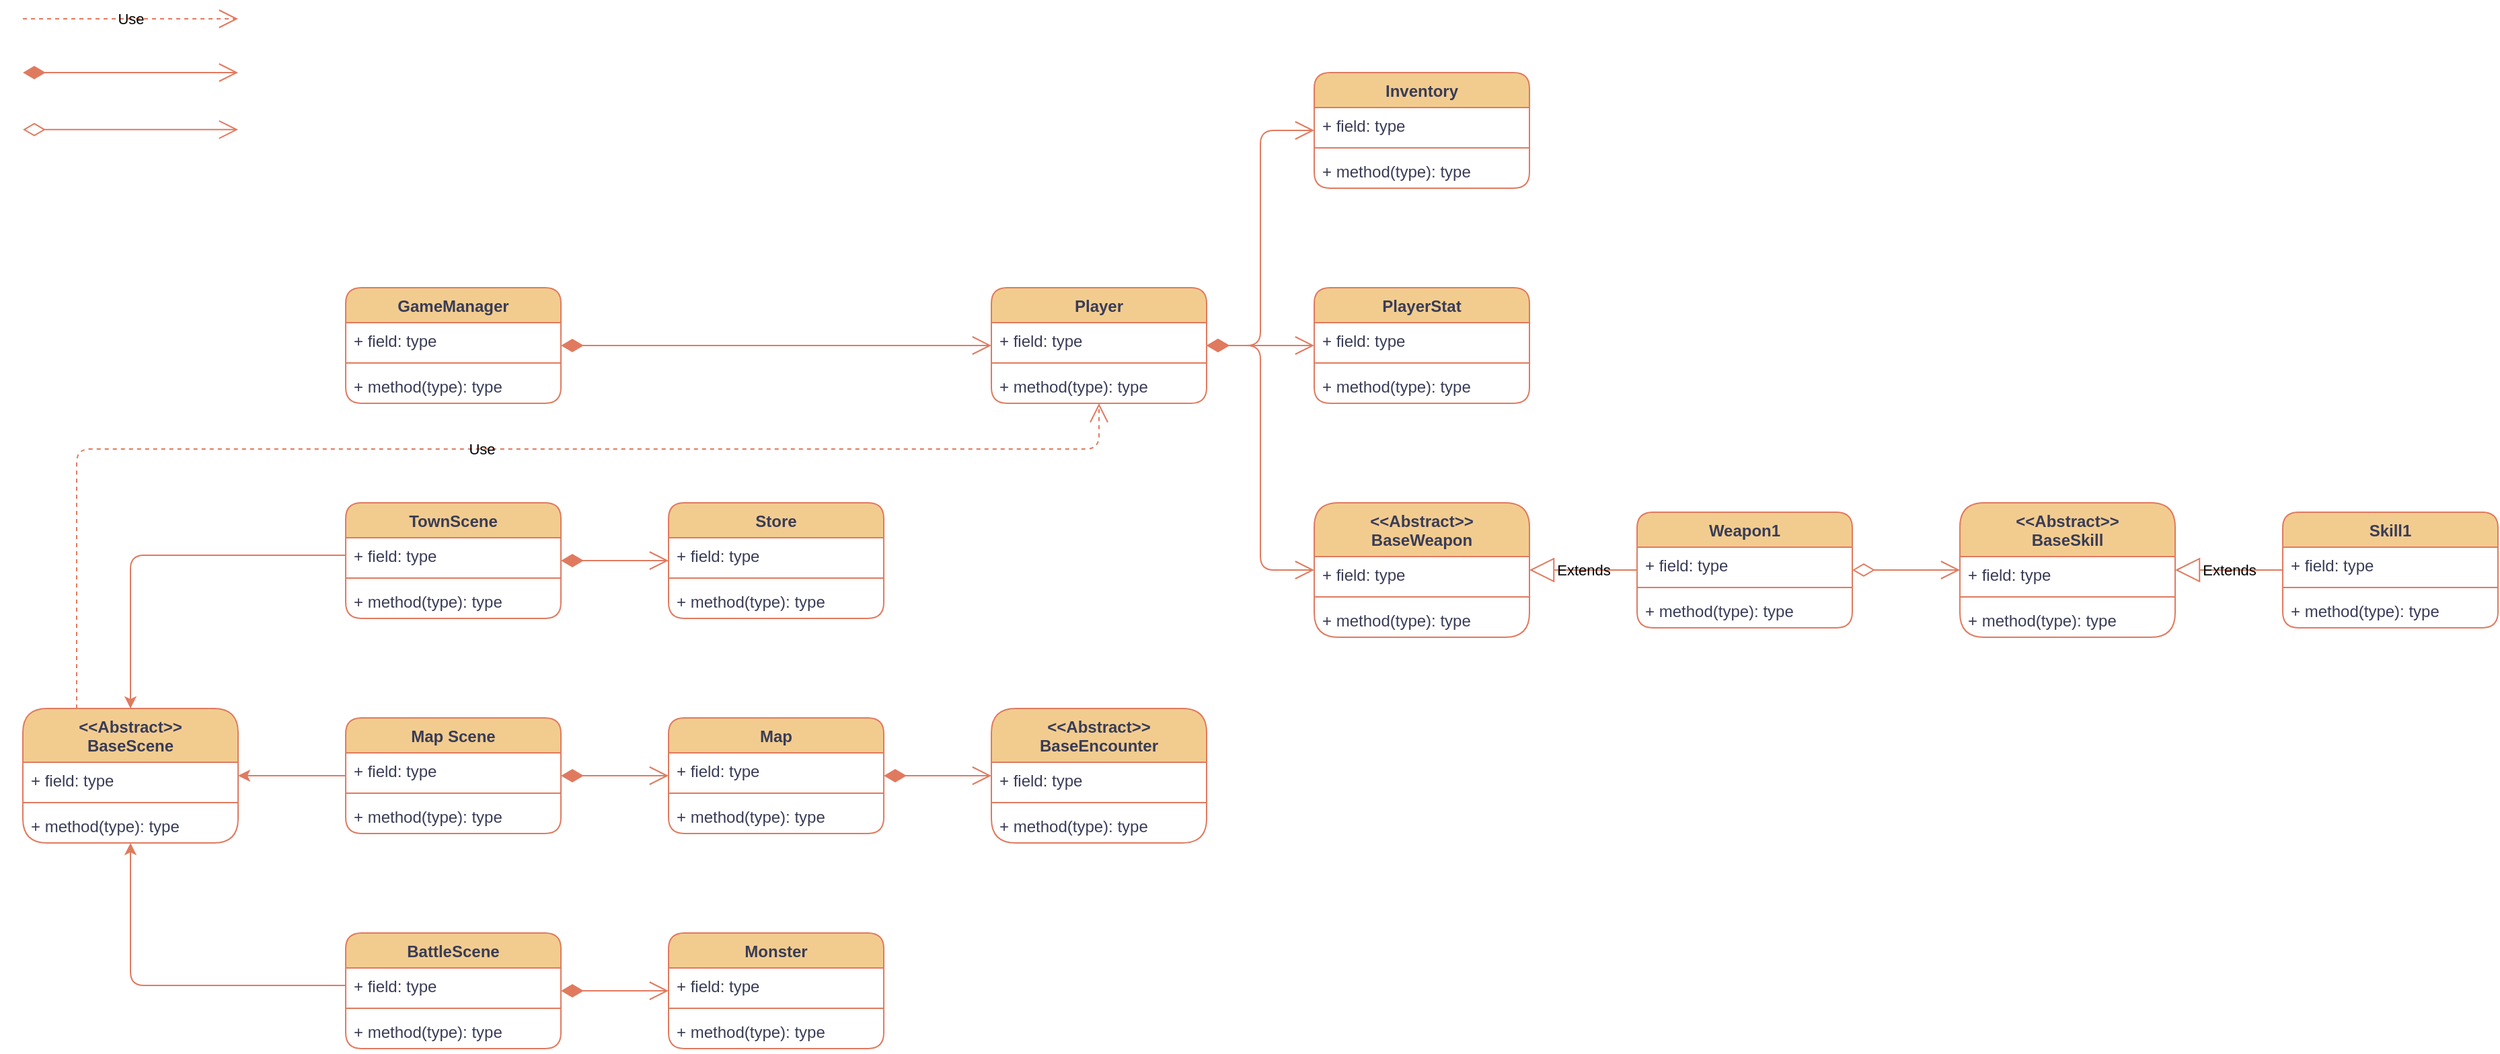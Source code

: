 <mxfile version="22.1.16" type="google">
  <diagram id="C5RBs43oDa-KdzZeNtuy" name="Page-1">
    <mxGraphModel grid="1" page="1" gridSize="10" guides="1" tooltips="1" connect="1" arrows="1" fold="1" pageScale="1" pageWidth="1200" pageHeight="1600" math="0" shadow="0">
      <root>
        <mxCell id="WIyWlLk6GJQsqaUBKTNV-0" />
        <mxCell id="WIyWlLk6GJQsqaUBKTNV-1" parent="WIyWlLk6GJQsqaUBKTNV-0" />
        <mxCell id="fp9KempaDHavhTd3DwUE-34" value="Map Scene" style="swimlane;fontStyle=1;align=center;verticalAlign=top;childLayout=stackLayout;horizontal=1;startSize=26;horizontalStack=0;resizeParent=1;resizeParentMax=0;resizeLast=0;collapsible=1;marginBottom=0;whiteSpace=wrap;html=1;strokeColor=#E07A5F;fillColor=#F2CC8F;labelBackgroundColor=none;fontColor=#393C56;rounded=1;" vertex="1" parent="WIyWlLk6GJQsqaUBKTNV-1">
          <mxGeometry x="280" y="560" width="160" height="86" as="geometry">
            <mxRectangle x="270" y="360" width="100" height="30" as="alternateBounds" />
          </mxGeometry>
        </mxCell>
        <mxCell id="fp9KempaDHavhTd3DwUE-35" value="+ field: type" style="text;strokeColor=none;fillColor=none;align=left;verticalAlign=top;spacingLeft=4;spacingRight=4;overflow=hidden;rotatable=0;points=[[0,0.5],[1,0.5]];portConstraint=eastwest;whiteSpace=wrap;html=1;fontColor=#393C56;labelBackgroundColor=none;rounded=1;" vertex="1" parent="fp9KempaDHavhTd3DwUE-34">
          <mxGeometry y="26" width="160" height="26" as="geometry" />
        </mxCell>
        <mxCell id="fp9KempaDHavhTd3DwUE-36" value="" style="line;strokeWidth=1;fillColor=none;align=left;verticalAlign=middle;spacingTop=-1;spacingLeft=3;spacingRight=3;rotatable=0;labelPosition=right;points=[];portConstraint=eastwest;strokeColor=#E07A5F;fontColor=#393C56;labelBackgroundColor=none;rounded=1;" vertex="1" parent="fp9KempaDHavhTd3DwUE-34">
          <mxGeometry y="52" width="160" height="8" as="geometry" />
        </mxCell>
        <mxCell id="fp9KempaDHavhTd3DwUE-37" value="+ method(type): type" style="text;strokeColor=none;fillColor=none;align=left;verticalAlign=top;spacingLeft=4;spacingRight=4;overflow=hidden;rotatable=0;points=[[0,0.5],[1,0.5]];portConstraint=eastwest;whiteSpace=wrap;html=1;fontColor=#393C56;labelBackgroundColor=none;rounded=1;" vertex="1" parent="fp9KempaDHavhTd3DwUE-34">
          <mxGeometry y="60" width="160" height="26" as="geometry" />
        </mxCell>
        <mxCell id="fp9KempaDHavhTd3DwUE-38" value="Map" style="swimlane;fontStyle=1;align=center;verticalAlign=top;childLayout=stackLayout;horizontal=1;startSize=26;horizontalStack=0;resizeParent=1;resizeParentMax=0;resizeLast=0;collapsible=1;marginBottom=0;whiteSpace=wrap;html=1;strokeColor=#E07A5F;fontColor=#393C56;fillColor=#F2CC8F;labelBackgroundColor=none;rounded=1;" vertex="1" parent="WIyWlLk6GJQsqaUBKTNV-1">
          <mxGeometry x="520" y="560" width="160" height="86" as="geometry">
            <mxRectangle x="500" y="380" width="60" height="30" as="alternateBounds" />
          </mxGeometry>
        </mxCell>
        <mxCell id="fp9KempaDHavhTd3DwUE-39" value="+ field: type" style="text;strokeColor=none;fillColor=none;align=left;verticalAlign=top;spacingLeft=4;spacingRight=4;overflow=hidden;rotatable=0;points=[[0,0.5],[1,0.5]];portConstraint=eastwest;whiteSpace=wrap;html=1;fontColor=#393C56;labelBackgroundColor=none;rounded=1;" vertex="1" parent="fp9KempaDHavhTd3DwUE-38">
          <mxGeometry y="26" width="160" height="26" as="geometry" />
        </mxCell>
        <mxCell id="fp9KempaDHavhTd3DwUE-40" value="" style="line;strokeWidth=1;fillColor=none;align=left;verticalAlign=middle;spacingTop=-1;spacingLeft=3;spacingRight=3;rotatable=0;labelPosition=right;points=[];portConstraint=eastwest;strokeColor=#E07A5F;fontColor=#393C56;labelBackgroundColor=none;rounded=1;" vertex="1" parent="fp9KempaDHavhTd3DwUE-38">
          <mxGeometry y="52" width="160" height="8" as="geometry" />
        </mxCell>
        <mxCell id="fp9KempaDHavhTd3DwUE-41" value="+ method(type): type" style="text;strokeColor=none;fillColor=none;align=left;verticalAlign=top;spacingLeft=4;spacingRight=4;overflow=hidden;rotatable=0;points=[[0,0.5],[1,0.5]];portConstraint=eastwest;whiteSpace=wrap;html=1;fontColor=#393C56;labelBackgroundColor=none;rounded=1;" vertex="1" parent="fp9KempaDHavhTd3DwUE-38">
          <mxGeometry y="60" width="160" height="26" as="geometry" />
        </mxCell>
        <mxCell id="fp9KempaDHavhTd3DwUE-59" value="BattleScene" style="swimlane;fontStyle=1;align=center;verticalAlign=top;childLayout=stackLayout;horizontal=1;startSize=26;horizontalStack=0;resizeParent=1;resizeParentMax=0;resizeLast=0;collapsible=1;marginBottom=0;whiteSpace=wrap;html=1;strokeColor=#E07A5F;fontColor=#393C56;fillColor=#F2CC8F;labelBackgroundColor=none;rounded=1;" vertex="1" parent="WIyWlLk6GJQsqaUBKTNV-1">
          <mxGeometry x="280" y="720" width="160" height="86" as="geometry">
            <mxRectangle x="270" y="480" width="110" height="30" as="alternateBounds" />
          </mxGeometry>
        </mxCell>
        <mxCell id="fp9KempaDHavhTd3DwUE-60" value="+ field: type" style="text;strokeColor=none;fillColor=none;align=left;verticalAlign=top;spacingLeft=4;spacingRight=4;overflow=hidden;rotatable=0;points=[[0,0.5],[1,0.5]];portConstraint=eastwest;whiteSpace=wrap;html=1;fontColor=#393C56;labelBackgroundColor=none;rounded=1;" vertex="1" parent="fp9KempaDHavhTd3DwUE-59">
          <mxGeometry y="26" width="160" height="26" as="geometry" />
        </mxCell>
        <mxCell id="fp9KempaDHavhTd3DwUE-61" value="" style="line;strokeWidth=1;fillColor=none;align=left;verticalAlign=middle;spacingTop=-1;spacingLeft=3;spacingRight=3;rotatable=0;labelPosition=right;points=[];portConstraint=eastwest;strokeColor=#E07A5F;fontColor=#393C56;labelBackgroundColor=none;rounded=1;" vertex="1" parent="fp9KempaDHavhTd3DwUE-59">
          <mxGeometry y="52" width="160" height="8" as="geometry" />
        </mxCell>
        <mxCell id="fp9KempaDHavhTd3DwUE-62" value="+ method(type): type" style="text;strokeColor=none;fillColor=none;align=left;verticalAlign=top;spacingLeft=4;spacingRight=4;overflow=hidden;rotatable=0;points=[[0,0.5],[1,0.5]];portConstraint=eastwest;whiteSpace=wrap;html=1;fontColor=#393C56;labelBackgroundColor=none;rounded=1;" vertex="1" parent="fp9KempaDHavhTd3DwUE-59">
          <mxGeometry y="60" width="160" height="26" as="geometry" />
        </mxCell>
        <mxCell id="fp9KempaDHavhTd3DwUE-63" value="TownScene" style="swimlane;fontStyle=1;align=center;verticalAlign=top;childLayout=stackLayout;horizontal=1;startSize=26;horizontalStack=0;resizeParent=1;resizeParentMax=0;resizeLast=0;collapsible=1;marginBottom=0;whiteSpace=wrap;html=1;strokeColor=#E07A5F;fontColor=#393C56;fillColor=#F2CC8F;labelBackgroundColor=none;rounded=1;" vertex="1" parent="WIyWlLk6GJQsqaUBKTNV-1">
          <mxGeometry x="280" y="400" width="160" height="86" as="geometry">
            <mxRectangle x="290" y="310" width="110" height="30" as="alternateBounds" />
          </mxGeometry>
        </mxCell>
        <mxCell id="fp9KempaDHavhTd3DwUE-64" value="+ field: type" style="text;strokeColor=none;fillColor=none;align=left;verticalAlign=top;spacingLeft=4;spacingRight=4;overflow=hidden;rotatable=0;points=[[0,0.5],[1,0.5]];portConstraint=eastwest;whiteSpace=wrap;html=1;fontColor=#393C56;labelBackgroundColor=none;rounded=1;" vertex="1" parent="fp9KempaDHavhTd3DwUE-63">
          <mxGeometry y="26" width="160" height="26" as="geometry" />
        </mxCell>
        <mxCell id="fp9KempaDHavhTd3DwUE-65" value="" style="line;strokeWidth=1;fillColor=none;align=left;verticalAlign=middle;spacingTop=-1;spacingLeft=3;spacingRight=3;rotatable=0;labelPosition=right;points=[];portConstraint=eastwest;strokeColor=#E07A5F;fontColor=#393C56;labelBackgroundColor=none;rounded=1;" vertex="1" parent="fp9KempaDHavhTd3DwUE-63">
          <mxGeometry y="52" width="160" height="8" as="geometry" />
        </mxCell>
        <mxCell id="fp9KempaDHavhTd3DwUE-66" value="+ method(type): type" style="text;strokeColor=none;fillColor=none;align=left;verticalAlign=top;spacingLeft=4;spacingRight=4;overflow=hidden;rotatable=0;points=[[0,0.5],[1,0.5]];portConstraint=eastwest;whiteSpace=wrap;html=1;fontColor=#393C56;labelBackgroundColor=none;rounded=1;" vertex="1" parent="fp9KempaDHavhTd3DwUE-63">
          <mxGeometry y="60" width="160" height="26" as="geometry" />
        </mxCell>
        <mxCell id="fp9KempaDHavhTd3DwUE-73" value="GameManager" style="swimlane;fontStyle=1;align=center;verticalAlign=top;childLayout=stackLayout;horizontal=1;startSize=26;horizontalStack=0;resizeParent=1;resizeParentMax=0;resizeLast=0;collapsible=1;marginBottom=0;whiteSpace=wrap;html=1;strokeColor=#E07A5F;fontColor=#393C56;fillColor=#F2CC8F;labelBackgroundColor=none;rounded=1;" vertex="1" parent="WIyWlLk6GJQsqaUBKTNV-1">
          <mxGeometry x="280" y="240" width="160" height="86" as="geometry">
            <mxRectangle x="290" y="150" width="120" height="30" as="alternateBounds" />
          </mxGeometry>
        </mxCell>
        <mxCell id="fp9KempaDHavhTd3DwUE-74" value="+ field: type" style="text;strokeColor=none;fillColor=none;align=left;verticalAlign=top;spacingLeft=4;spacingRight=4;overflow=hidden;rotatable=0;points=[[0,0.5],[1,0.5]];portConstraint=eastwest;whiteSpace=wrap;html=1;fontColor=#393C56;labelBackgroundColor=none;rounded=1;" vertex="1" parent="fp9KempaDHavhTd3DwUE-73">
          <mxGeometry y="26" width="160" height="26" as="geometry" />
        </mxCell>
        <mxCell id="fp9KempaDHavhTd3DwUE-75" value="" style="line;strokeWidth=1;fillColor=none;align=left;verticalAlign=middle;spacingTop=-1;spacingLeft=3;spacingRight=3;rotatable=0;labelPosition=right;points=[];portConstraint=eastwest;strokeColor=#E07A5F;fontColor=#393C56;labelBackgroundColor=none;rounded=1;" vertex="1" parent="fp9KempaDHavhTd3DwUE-73">
          <mxGeometry y="52" width="160" height="8" as="geometry" />
        </mxCell>
        <mxCell id="fp9KempaDHavhTd3DwUE-76" value="+ method(type): type" style="text;strokeColor=none;fillColor=none;align=left;verticalAlign=top;spacingLeft=4;spacingRight=4;overflow=hidden;rotatable=0;points=[[0,0.5],[1,0.5]];portConstraint=eastwest;whiteSpace=wrap;html=1;fontColor=#393C56;labelBackgroundColor=none;rounded=1;" vertex="1" parent="fp9KempaDHavhTd3DwUE-73">
          <mxGeometry y="60" width="160" height="26" as="geometry" />
        </mxCell>
        <mxCell id="fp9KempaDHavhTd3DwUE-77" value="Player" style="swimlane;fontStyle=1;align=center;verticalAlign=top;childLayout=stackLayout;horizontal=1;startSize=26;horizontalStack=0;resizeParent=1;resizeParentMax=0;resizeLast=0;collapsible=1;marginBottom=0;whiteSpace=wrap;html=1;strokeColor=#E07A5F;fontColor=#393C56;fillColor=#F2CC8F;labelBackgroundColor=none;rounded=1;" vertex="1" parent="WIyWlLk6GJQsqaUBKTNV-1">
          <mxGeometry x="760" y="240" width="160" height="86" as="geometry">
            <mxRectangle x="560" y="150" width="80" height="30" as="alternateBounds" />
          </mxGeometry>
        </mxCell>
        <mxCell id="fp9KempaDHavhTd3DwUE-78" value="+ field: type" style="text;strokeColor=none;fillColor=none;align=left;verticalAlign=top;spacingLeft=4;spacingRight=4;overflow=hidden;rotatable=0;points=[[0,0.5],[1,0.5]];portConstraint=eastwest;whiteSpace=wrap;html=1;fontColor=#393C56;labelBackgroundColor=none;rounded=1;" vertex="1" parent="fp9KempaDHavhTd3DwUE-77">
          <mxGeometry y="26" width="160" height="26" as="geometry" />
        </mxCell>
        <mxCell id="fp9KempaDHavhTd3DwUE-79" value="" style="line;strokeWidth=1;fillColor=none;align=left;verticalAlign=middle;spacingTop=-1;spacingLeft=3;spacingRight=3;rotatable=0;labelPosition=right;points=[];portConstraint=eastwest;strokeColor=#E07A5F;fontColor=#393C56;labelBackgroundColor=none;rounded=1;" vertex="1" parent="fp9KempaDHavhTd3DwUE-77">
          <mxGeometry y="52" width="160" height="8" as="geometry" />
        </mxCell>
        <mxCell id="fp9KempaDHavhTd3DwUE-80" value="+ method(type): type" style="text;strokeColor=none;fillColor=none;align=left;verticalAlign=top;spacingLeft=4;spacingRight=4;overflow=hidden;rotatable=0;points=[[0,0.5],[1,0.5]];portConstraint=eastwest;whiteSpace=wrap;html=1;fontColor=#393C56;labelBackgroundColor=none;rounded=1;" vertex="1" parent="fp9KempaDHavhTd3DwUE-77">
          <mxGeometry y="60" width="160" height="26" as="geometry" />
        </mxCell>
        <mxCell id="fp9KempaDHavhTd3DwUE-81" value="&amp;lt;&amp;lt;Abstract&amp;gt;&amp;gt;&lt;br&gt;BaseScene" style="swimlane;fontStyle=1;align=center;verticalAlign=top;childLayout=stackLayout;horizontal=1;startSize=40;horizontalStack=0;resizeParent=1;resizeParentMax=0;resizeLast=0;collapsible=1;marginBottom=0;whiteSpace=wrap;html=1;strokeColor=#E07A5F;fontColor=#393C56;fillColor=#F2CC8F;labelBackgroundColor=none;rounded=1;" vertex="1" parent="WIyWlLk6GJQsqaUBKTNV-1">
          <mxGeometry x="40" y="553" width="160" height="100" as="geometry">
            <mxRectangle x="40" y="360" width="100" height="30" as="alternateBounds" />
          </mxGeometry>
        </mxCell>
        <mxCell id="fp9KempaDHavhTd3DwUE-82" value="+ field: type" style="text;strokeColor=none;fillColor=none;align=left;verticalAlign=top;spacingLeft=4;spacingRight=4;overflow=hidden;rotatable=0;points=[[0,0.5],[1,0.5]];portConstraint=eastwest;whiteSpace=wrap;html=1;fontColor=#393C56;labelBackgroundColor=none;rounded=1;" vertex="1" parent="fp9KempaDHavhTd3DwUE-81">
          <mxGeometry y="40" width="160" height="26" as="geometry" />
        </mxCell>
        <mxCell id="fp9KempaDHavhTd3DwUE-83" value="" style="line;strokeWidth=1;fillColor=none;align=left;verticalAlign=middle;spacingTop=-1;spacingLeft=3;spacingRight=3;rotatable=0;labelPosition=right;points=[];portConstraint=eastwest;strokeColor=#E07A5F;fontColor=#393C56;labelBackgroundColor=none;rounded=1;" vertex="1" parent="fp9KempaDHavhTd3DwUE-81">
          <mxGeometry y="66" width="160" height="8" as="geometry" />
        </mxCell>
        <mxCell id="fp9KempaDHavhTd3DwUE-84" value="+ method(type): type" style="text;strokeColor=none;fillColor=none;align=left;verticalAlign=top;spacingLeft=4;spacingRight=4;overflow=hidden;rotatable=0;points=[[0,0.5],[1,0.5]];portConstraint=eastwest;whiteSpace=wrap;html=1;fontColor=#393C56;labelBackgroundColor=none;rounded=1;" vertex="1" parent="fp9KempaDHavhTd3DwUE-81">
          <mxGeometry y="74" width="160" height="26" as="geometry" />
        </mxCell>
        <mxCell id="fp9KempaDHavhTd3DwUE-85" value="Monster" style="swimlane;fontStyle=1;align=center;verticalAlign=top;childLayout=stackLayout;horizontal=1;startSize=26;horizontalStack=0;resizeParent=1;resizeParentMax=0;resizeLast=0;collapsible=1;marginBottom=0;whiteSpace=wrap;html=1;strokeColor=#E07A5F;fontColor=#393C56;fillColor=#F2CC8F;labelBackgroundColor=none;rounded=1;" vertex="1" parent="WIyWlLk6GJQsqaUBKTNV-1">
          <mxGeometry x="520" y="720" width="160" height="86" as="geometry">
            <mxRectangle x="520" y="520" width="90" height="30" as="alternateBounds" />
          </mxGeometry>
        </mxCell>
        <mxCell id="fp9KempaDHavhTd3DwUE-86" value="+ field: type" style="text;strokeColor=none;fillColor=none;align=left;verticalAlign=top;spacingLeft=4;spacingRight=4;overflow=hidden;rotatable=0;points=[[0,0.5],[1,0.5]];portConstraint=eastwest;whiteSpace=wrap;html=1;fontColor=#393C56;labelBackgroundColor=none;rounded=1;" vertex="1" parent="fp9KempaDHavhTd3DwUE-85">
          <mxGeometry y="26" width="160" height="26" as="geometry" />
        </mxCell>
        <mxCell id="fp9KempaDHavhTd3DwUE-87" value="" style="line;strokeWidth=1;fillColor=none;align=left;verticalAlign=middle;spacingTop=-1;spacingLeft=3;spacingRight=3;rotatable=0;labelPosition=right;points=[];portConstraint=eastwest;strokeColor=#E07A5F;fontColor=#393C56;labelBackgroundColor=none;rounded=1;" vertex="1" parent="fp9KempaDHavhTd3DwUE-85">
          <mxGeometry y="52" width="160" height="8" as="geometry" />
        </mxCell>
        <mxCell id="fp9KempaDHavhTd3DwUE-88" value="+ method(type): type" style="text;strokeColor=none;fillColor=none;align=left;verticalAlign=top;spacingLeft=4;spacingRight=4;overflow=hidden;rotatable=0;points=[[0,0.5],[1,0.5]];portConstraint=eastwest;whiteSpace=wrap;html=1;fontColor=#393C56;labelBackgroundColor=none;rounded=1;" vertex="1" parent="fp9KempaDHavhTd3DwUE-85">
          <mxGeometry y="60" width="160" height="26" as="geometry" />
        </mxCell>
        <mxCell id="fp9KempaDHavhTd3DwUE-89" value="Inventory" style="swimlane;fontStyle=1;align=center;verticalAlign=top;childLayout=stackLayout;horizontal=1;startSize=26;horizontalStack=0;resizeParent=1;resizeParentMax=0;resizeLast=0;collapsible=1;marginBottom=0;whiteSpace=wrap;html=1;strokeColor=#E07A5F;fontColor=#393C56;fillColor=#F2CC8F;labelBackgroundColor=none;rounded=1;" vertex="1" parent="WIyWlLk6GJQsqaUBKTNV-1">
          <mxGeometry x="1000" y="80" width="160" height="86" as="geometry">
            <mxRectangle x="760" y="80" width="90" height="30" as="alternateBounds" />
          </mxGeometry>
        </mxCell>
        <mxCell id="fp9KempaDHavhTd3DwUE-90" value="+ field: type" style="text;strokeColor=none;fillColor=none;align=left;verticalAlign=top;spacingLeft=4;spacingRight=4;overflow=hidden;rotatable=0;points=[[0,0.5],[1,0.5]];portConstraint=eastwest;whiteSpace=wrap;html=1;fontColor=#393C56;labelBackgroundColor=none;rounded=1;" vertex="1" parent="fp9KempaDHavhTd3DwUE-89">
          <mxGeometry y="26" width="160" height="26" as="geometry" />
        </mxCell>
        <mxCell id="fp9KempaDHavhTd3DwUE-91" value="" style="line;strokeWidth=1;fillColor=none;align=left;verticalAlign=middle;spacingTop=-1;spacingLeft=3;spacingRight=3;rotatable=0;labelPosition=right;points=[];portConstraint=eastwest;strokeColor=#E07A5F;fontColor=#393C56;labelBackgroundColor=none;rounded=1;" vertex="1" parent="fp9KempaDHavhTd3DwUE-89">
          <mxGeometry y="52" width="160" height="8" as="geometry" />
        </mxCell>
        <mxCell id="fp9KempaDHavhTd3DwUE-92" value="+ method(type): type" style="text;strokeColor=none;fillColor=none;align=left;verticalAlign=top;spacingLeft=4;spacingRight=4;overflow=hidden;rotatable=0;points=[[0,0.5],[1,0.5]];portConstraint=eastwest;whiteSpace=wrap;html=1;fontColor=#393C56;labelBackgroundColor=none;rounded=1;" vertex="1" parent="fp9KempaDHavhTd3DwUE-89">
          <mxGeometry y="60" width="160" height="26" as="geometry" />
        </mxCell>
        <mxCell id="fp9KempaDHavhTd3DwUE-93" value="Store" style="swimlane;fontStyle=1;align=center;verticalAlign=top;childLayout=stackLayout;horizontal=1;startSize=26;horizontalStack=0;resizeParent=1;resizeParentMax=0;resizeLast=0;collapsible=1;marginBottom=0;whiteSpace=wrap;html=1;strokeColor=#E07A5F;fontColor=#393C56;fillColor=#F2CC8F;labelBackgroundColor=none;rounded=1;" vertex="1" parent="WIyWlLk6GJQsqaUBKTNV-1">
          <mxGeometry x="520" y="400" width="160" height="86" as="geometry">
            <mxRectangle x="495" y="310" width="70" height="30" as="alternateBounds" />
          </mxGeometry>
        </mxCell>
        <mxCell id="fp9KempaDHavhTd3DwUE-94" value="+ field: type" style="text;strokeColor=none;fillColor=none;align=left;verticalAlign=top;spacingLeft=4;spacingRight=4;overflow=hidden;rotatable=0;points=[[0,0.5],[1,0.5]];portConstraint=eastwest;whiteSpace=wrap;html=1;fontColor=#393C56;labelBackgroundColor=none;rounded=1;" vertex="1" parent="fp9KempaDHavhTd3DwUE-93">
          <mxGeometry y="26" width="160" height="26" as="geometry" />
        </mxCell>
        <mxCell id="fp9KempaDHavhTd3DwUE-95" value="" style="line;strokeWidth=1;fillColor=none;align=left;verticalAlign=middle;spacingTop=-1;spacingLeft=3;spacingRight=3;rotatable=0;labelPosition=right;points=[];portConstraint=eastwest;strokeColor=#E07A5F;fontColor=#393C56;labelBackgroundColor=none;rounded=1;" vertex="1" parent="fp9KempaDHavhTd3DwUE-93">
          <mxGeometry y="52" width="160" height="8" as="geometry" />
        </mxCell>
        <mxCell id="fp9KempaDHavhTd3DwUE-96" value="+ method(type): type" style="text;strokeColor=none;fillColor=none;align=left;verticalAlign=top;spacingLeft=4;spacingRight=4;overflow=hidden;rotatable=0;points=[[0,0.5],[1,0.5]];portConstraint=eastwest;whiteSpace=wrap;html=1;fontColor=#393C56;labelBackgroundColor=none;rounded=1;" vertex="1" parent="fp9KempaDHavhTd3DwUE-93">
          <mxGeometry y="60" width="160" height="26" as="geometry" />
        </mxCell>
        <mxCell id="vFvVK_SjH7YphBXGu4Zv-1" style="edgeStyle=orthogonalEdgeStyle;rounded=1;orthogonalLoop=1;jettySize=auto;html=1;exitX=0;exitY=0.5;exitDx=0;exitDy=0;labelBackgroundColor=none;strokeColor=#E07A5F;fontColor=default;" edge="1" parent="WIyWlLk6GJQsqaUBKTNV-1" source="fp9KempaDHavhTd3DwUE-64" target="fp9KempaDHavhTd3DwUE-81">
          <mxGeometry relative="1" as="geometry" />
        </mxCell>
        <mxCell id="vFvVK_SjH7YphBXGu4Zv-2" style="rounded=1;orthogonalLoop=1;jettySize=auto;html=1;edgeStyle=orthogonalEdgeStyle;labelBackgroundColor=none;strokeColor=#E07A5F;fontColor=default;" edge="1" parent="WIyWlLk6GJQsqaUBKTNV-1" source="fp9KempaDHavhTd3DwUE-34" target="fp9KempaDHavhTd3DwUE-81">
          <mxGeometry relative="1" as="geometry" />
        </mxCell>
        <mxCell id="vFvVK_SjH7YphBXGu4Zv-3" style="edgeStyle=orthogonalEdgeStyle;rounded=1;orthogonalLoop=1;jettySize=auto;html=1;exitX=0;exitY=0.5;exitDx=0;exitDy=0;labelBackgroundColor=none;strokeColor=#E07A5F;fontColor=default;" edge="1" parent="WIyWlLk6GJQsqaUBKTNV-1" source="fp9KempaDHavhTd3DwUE-60" target="fp9KempaDHavhTd3DwUE-81">
          <mxGeometry relative="1" as="geometry" />
        </mxCell>
        <mxCell id="vFvVK_SjH7YphBXGu4Zv-5" value="" style="endArrow=open;html=1;endSize=12;startArrow=diamondThin;startSize=14;startFill=1;edgeStyle=orthogonalEdgeStyle;align=left;verticalAlign=bottom;rounded=1;labelBackgroundColor=none;strokeColor=#E07A5F;fontColor=default;" edge="1" parent="WIyWlLk6GJQsqaUBKTNV-1" source="fp9KempaDHavhTd3DwUE-73" target="fp9KempaDHavhTd3DwUE-77">
          <mxGeometry x="-1" y="3" relative="1" as="geometry">
            <mxPoint x="200" y="370" as="sourcePoint" />
            <mxPoint x="360" y="370" as="targetPoint" />
          </mxGeometry>
        </mxCell>
        <mxCell id="vFvVK_SjH7YphBXGu4Zv-6" value="" style="endArrow=open;html=1;endSize=12;startArrow=diamondThin;startSize=14;startFill=1;edgeStyle=orthogonalEdgeStyle;align=left;verticalAlign=bottom;rounded=1;labelBackgroundColor=none;strokeColor=#E07A5F;fontColor=default;" edge="1" parent="WIyWlLk6GJQsqaUBKTNV-1" source="fp9KempaDHavhTd3DwUE-63" target="fp9KempaDHavhTd3DwUE-93">
          <mxGeometry x="-1" y="3" relative="1" as="geometry">
            <mxPoint x="220" y="890" as="sourcePoint" />
            <mxPoint x="380" y="890" as="targetPoint" />
          </mxGeometry>
        </mxCell>
        <mxCell id="vFvVK_SjH7YphBXGu4Zv-7" value="" style="endArrow=open;html=1;endSize=12;startArrow=diamondThin;startSize=14;startFill=1;edgeStyle=orthogonalEdgeStyle;align=left;verticalAlign=bottom;rounded=1;labelBackgroundColor=none;strokeColor=#E07A5F;fontColor=default;" edge="1" parent="WIyWlLk6GJQsqaUBKTNV-1" source="fp9KempaDHavhTd3DwUE-34" target="fp9KempaDHavhTd3DwUE-38">
          <mxGeometry x="-1" y="3" relative="1" as="geometry">
            <mxPoint x="230" y="900" as="sourcePoint" />
            <mxPoint x="390" y="900" as="targetPoint" />
          </mxGeometry>
        </mxCell>
        <mxCell id="vFvVK_SjH7YphBXGu4Zv-8" value="" style="endArrow=open;html=1;endSize=12;startArrow=diamondThin;startSize=14;startFill=1;edgeStyle=orthogonalEdgeStyle;align=left;verticalAlign=bottom;rounded=1;labelBackgroundColor=none;strokeColor=#E07A5F;fontColor=default;" edge="1" parent="WIyWlLk6GJQsqaUBKTNV-1" source="fp9KempaDHavhTd3DwUE-59" target="fp9KempaDHavhTd3DwUE-85">
          <mxGeometry x="-1" y="3" relative="1" as="geometry">
            <mxPoint x="240" y="910" as="sourcePoint" />
            <mxPoint x="400" y="910" as="targetPoint" />
          </mxGeometry>
        </mxCell>
        <mxCell id="vFvVK_SjH7YphBXGu4Zv-10" value="" style="endArrow=open;html=1;endSize=12;startArrow=diamondThin;startSize=14;startFill=1;edgeStyle=orthogonalEdgeStyle;align=left;verticalAlign=bottom;rounded=1;labelBackgroundColor=none;strokeColor=#E07A5F;fontColor=default;" edge="1" parent="WIyWlLk6GJQsqaUBKTNV-1">
          <mxGeometry x="-1" y="3" relative="1" as="geometry">
            <mxPoint x="40" y="80" as="sourcePoint" />
            <mxPoint x="200" y="80" as="targetPoint" />
          </mxGeometry>
        </mxCell>
        <mxCell id="vFvVK_SjH7YphBXGu4Zv-11" value="" style="endArrow=open;html=1;endSize=12;startArrow=diamondThin;startSize=14;startFill=1;edgeStyle=orthogonalEdgeStyle;align=left;verticalAlign=bottom;rounded=1;labelBackgroundColor=none;strokeColor=#E07A5F;fontColor=default;" edge="1" parent="WIyWlLk6GJQsqaUBKTNV-1" source="fp9KempaDHavhTd3DwUE-77" target="fp9KempaDHavhTd3DwUE-89">
          <mxGeometry x="-1" y="3" relative="1" as="geometry">
            <mxPoint x="850" y="660" as="sourcePoint" />
            <mxPoint x="1010" y="660" as="targetPoint" />
            <Array as="points">
              <mxPoint x="960" y="283" />
              <mxPoint x="960" y="123" />
            </Array>
          </mxGeometry>
        </mxCell>
        <mxCell id="vFvVK_SjH7YphBXGu4Zv-12" value="" style="endArrow=open;html=1;endSize=12;startArrow=diamondThin;startSize=14;startFill=1;edgeStyle=orthogonalEdgeStyle;align=left;verticalAlign=bottom;rounded=1;labelBackgroundColor=none;strokeColor=#E07A5F;fontColor=default;" edge="1" parent="WIyWlLk6GJQsqaUBKTNV-1" source="fp9KempaDHavhTd3DwUE-77" target="vFvVK_SjH7YphBXGu4Zv-14">
          <mxGeometry x="-1" y="3" relative="1" as="geometry">
            <mxPoint x="860" y="670" as="sourcePoint" />
            <mxPoint x="1020" y="670" as="targetPoint" />
          </mxGeometry>
        </mxCell>
        <mxCell id="vFvVK_SjH7YphBXGu4Zv-13" value="" style="endArrow=open;html=1;endSize=12;startArrow=diamondThin;startSize=14;startFill=1;edgeStyle=orthogonalEdgeStyle;align=left;verticalAlign=bottom;rounded=1;labelBackgroundColor=none;strokeColor=#E07A5F;fontColor=default;" edge="1" parent="WIyWlLk6GJQsqaUBKTNV-1" source="fp9KempaDHavhTd3DwUE-77" target="vFvVK_SjH7YphBXGu4Zv-19">
          <mxGeometry x="-1" y="3" relative="1" as="geometry">
            <mxPoint x="960" y="470" as="sourcePoint" />
            <mxPoint x="1114.08" y="587" as="targetPoint" />
            <Array as="points">
              <mxPoint x="960" y="283" />
              <mxPoint x="960" y="450" />
            </Array>
          </mxGeometry>
        </mxCell>
        <mxCell id="vFvVK_SjH7YphBXGu4Zv-14" value="PlayerStat" style="swimlane;fontStyle=1;align=center;verticalAlign=top;childLayout=stackLayout;horizontal=1;startSize=26;horizontalStack=0;resizeParent=1;resizeParentMax=0;resizeLast=0;collapsible=1;marginBottom=0;whiteSpace=wrap;html=1;strokeColor=#E07A5F;fontColor=#393C56;fillColor=#F2CC8F;labelBackgroundColor=none;rounded=1;" vertex="1" parent="WIyWlLk6GJQsqaUBKTNV-1">
          <mxGeometry x="1000" y="240" width="160" height="86" as="geometry">
            <mxRectangle x="560" y="150" width="80" height="30" as="alternateBounds" />
          </mxGeometry>
        </mxCell>
        <mxCell id="vFvVK_SjH7YphBXGu4Zv-15" value="+ field: type" style="text;strokeColor=none;fillColor=none;align=left;verticalAlign=top;spacingLeft=4;spacingRight=4;overflow=hidden;rotatable=0;points=[[0,0.5],[1,0.5]];portConstraint=eastwest;whiteSpace=wrap;html=1;fontColor=#393C56;labelBackgroundColor=none;rounded=1;" vertex="1" parent="vFvVK_SjH7YphBXGu4Zv-14">
          <mxGeometry y="26" width="160" height="26" as="geometry" />
        </mxCell>
        <mxCell id="vFvVK_SjH7YphBXGu4Zv-16" value="" style="line;strokeWidth=1;fillColor=none;align=left;verticalAlign=middle;spacingTop=-1;spacingLeft=3;spacingRight=3;rotatable=0;labelPosition=right;points=[];portConstraint=eastwest;strokeColor=#E07A5F;fontColor=#393C56;labelBackgroundColor=none;rounded=1;" vertex="1" parent="vFvVK_SjH7YphBXGu4Zv-14">
          <mxGeometry y="52" width="160" height="8" as="geometry" />
        </mxCell>
        <mxCell id="vFvVK_SjH7YphBXGu4Zv-17" value="+ method(type): type" style="text;strokeColor=none;fillColor=none;align=left;verticalAlign=top;spacingLeft=4;spacingRight=4;overflow=hidden;rotatable=0;points=[[0,0.5],[1,0.5]];portConstraint=eastwest;whiteSpace=wrap;html=1;fontColor=#393C56;labelBackgroundColor=none;rounded=1;" vertex="1" parent="vFvVK_SjH7YphBXGu4Zv-14">
          <mxGeometry y="60" width="160" height="26" as="geometry" />
        </mxCell>
        <mxCell id="vFvVK_SjH7YphBXGu4Zv-19" value="&amp;lt;&amp;lt;Abstract&amp;gt;&amp;gt;&lt;br&gt;BaseWeapon" style="swimlane;fontStyle=1;align=center;verticalAlign=top;childLayout=stackLayout;horizontal=1;startSize=40;horizontalStack=0;resizeParent=1;resizeParentMax=0;resizeLast=0;collapsible=1;marginBottom=0;whiteSpace=wrap;html=1;strokeColor=#E07A5F;fontColor=#393C56;fillColor=#F2CC8F;labelBackgroundColor=none;rounded=1;" vertex="1" parent="WIyWlLk6GJQsqaUBKTNV-1">
          <mxGeometry x="1000" y="400" width="160" height="100" as="geometry">
            <mxRectangle x="560" y="150" width="80" height="30" as="alternateBounds" />
          </mxGeometry>
        </mxCell>
        <mxCell id="vFvVK_SjH7YphBXGu4Zv-20" value="+ field: type" style="text;strokeColor=none;fillColor=none;align=left;verticalAlign=top;spacingLeft=4;spacingRight=4;overflow=hidden;rotatable=0;points=[[0,0.5],[1,0.5]];portConstraint=eastwest;whiteSpace=wrap;html=1;fontColor=#393C56;labelBackgroundColor=none;rounded=1;" vertex="1" parent="vFvVK_SjH7YphBXGu4Zv-19">
          <mxGeometry y="40" width="160" height="26" as="geometry" />
        </mxCell>
        <mxCell id="vFvVK_SjH7YphBXGu4Zv-21" value="" style="line;strokeWidth=1;fillColor=none;align=left;verticalAlign=middle;spacingTop=-1;spacingLeft=3;spacingRight=3;rotatable=0;labelPosition=right;points=[];portConstraint=eastwest;strokeColor=#E07A5F;fontColor=#393C56;labelBackgroundColor=none;rounded=1;" vertex="1" parent="vFvVK_SjH7YphBXGu4Zv-19">
          <mxGeometry y="66" width="160" height="8" as="geometry" />
        </mxCell>
        <mxCell id="vFvVK_SjH7YphBXGu4Zv-22" value="+ method(type): type" style="text;strokeColor=none;fillColor=none;align=left;verticalAlign=top;spacingLeft=4;spacingRight=4;overflow=hidden;rotatable=0;points=[[0,0.5],[1,0.5]];portConstraint=eastwest;whiteSpace=wrap;html=1;fontColor=#393C56;labelBackgroundColor=none;rounded=1;" vertex="1" parent="vFvVK_SjH7YphBXGu4Zv-19">
          <mxGeometry y="74" width="160" height="26" as="geometry" />
        </mxCell>
        <mxCell id="vFvVK_SjH7YphBXGu4Zv-24" value="Weapon1" style="swimlane;fontStyle=1;align=center;verticalAlign=top;childLayout=stackLayout;horizontal=1;startSize=26;horizontalStack=0;resizeParent=1;resizeParentMax=0;resizeLast=0;collapsible=1;marginBottom=0;whiteSpace=wrap;html=1;strokeColor=#E07A5F;fontColor=#393C56;fillColor=#F2CC8F;labelBackgroundColor=none;rounded=1;" vertex="1" parent="WIyWlLk6GJQsqaUBKTNV-1">
          <mxGeometry x="1240" y="407" width="160" height="86" as="geometry">
            <mxRectangle x="560" y="150" width="80" height="30" as="alternateBounds" />
          </mxGeometry>
        </mxCell>
        <mxCell id="vFvVK_SjH7YphBXGu4Zv-25" value="+ field: type" style="text;strokeColor=none;fillColor=none;align=left;verticalAlign=top;spacingLeft=4;spacingRight=4;overflow=hidden;rotatable=0;points=[[0,0.5],[1,0.5]];portConstraint=eastwest;whiteSpace=wrap;html=1;fontColor=#393C56;labelBackgroundColor=none;rounded=1;" vertex="1" parent="vFvVK_SjH7YphBXGu4Zv-24">
          <mxGeometry y="26" width="160" height="26" as="geometry" />
        </mxCell>
        <mxCell id="vFvVK_SjH7YphBXGu4Zv-26" value="" style="line;strokeWidth=1;fillColor=none;align=left;verticalAlign=middle;spacingTop=-1;spacingLeft=3;spacingRight=3;rotatable=0;labelPosition=right;points=[];portConstraint=eastwest;strokeColor=#E07A5F;fontColor=#393C56;labelBackgroundColor=none;rounded=1;" vertex="1" parent="vFvVK_SjH7YphBXGu4Zv-24">
          <mxGeometry y="52" width="160" height="8" as="geometry" />
        </mxCell>
        <mxCell id="vFvVK_SjH7YphBXGu4Zv-27" value="+ method(type): type" style="text;strokeColor=none;fillColor=none;align=left;verticalAlign=top;spacingLeft=4;spacingRight=4;overflow=hidden;rotatable=0;points=[[0,0.5],[1,0.5]];portConstraint=eastwest;whiteSpace=wrap;html=1;fontColor=#393C56;labelBackgroundColor=none;rounded=1;" vertex="1" parent="vFvVK_SjH7YphBXGu4Zv-24">
          <mxGeometry y="60" width="160" height="26" as="geometry" />
        </mxCell>
        <mxCell id="vFvVK_SjH7YphBXGu4Zv-29" value="Extends" style="endArrow=block;endSize=16;endFill=0;html=1;rounded=1;labelBackgroundColor=none;strokeColor=#E07A5F;fontColor=default;edgeStyle=orthogonalEdgeStyle;" edge="1" parent="WIyWlLk6GJQsqaUBKTNV-1" source="vFvVK_SjH7YphBXGu4Zv-24" target="vFvVK_SjH7YphBXGu4Zv-19">
          <mxGeometry width="160" relative="1" as="geometry">
            <mxPoint x="1130" y="550" as="sourcePoint" />
            <mxPoint x="1260" y="550" as="targetPoint" />
            <mxPoint as="offset" />
          </mxGeometry>
        </mxCell>
        <mxCell id="vFvVK_SjH7YphBXGu4Zv-30" value="Extends" style="endArrow=block;endSize=16;endFill=0;html=1;rounded=1;labelBackgroundColor=none;strokeColor=#E07A5F;fontColor=default;edgeStyle=orthogonalEdgeStyle;" edge="1" parent="WIyWlLk6GJQsqaUBKTNV-1" source="vFvVK_SjH7YphBXGu4Zv-46" target="vFvVK_SjH7YphBXGu4Zv-39">
          <mxGeometry width="160" relative="1" as="geometry">
            <mxPoint x="1650" y="510" as="sourcePoint" />
            <mxPoint x="1710" y="650" as="targetPoint" />
          </mxGeometry>
        </mxCell>
        <mxCell id="vFvVK_SjH7YphBXGu4Zv-39" value="&amp;lt;&amp;lt;Abstract&amp;gt;&amp;gt;&lt;br&gt;BaseSkill" style="swimlane;fontStyle=1;align=center;verticalAlign=top;childLayout=stackLayout;horizontal=1;startSize=40;horizontalStack=0;resizeParent=1;resizeParentMax=0;resizeLast=0;collapsible=1;marginBottom=0;whiteSpace=wrap;html=1;strokeColor=#E07A5F;fontColor=#393C56;fillColor=#F2CC8F;labelBackgroundColor=none;rounded=1;" vertex="1" parent="WIyWlLk6GJQsqaUBKTNV-1">
          <mxGeometry x="1480" y="400" width="160" height="100" as="geometry" />
        </mxCell>
        <mxCell id="vFvVK_SjH7YphBXGu4Zv-40" value="+ field: type" style="text;strokeColor=none;fillColor=none;align=left;verticalAlign=top;spacingLeft=4;spacingRight=4;overflow=hidden;rotatable=0;points=[[0,0.5],[1,0.5]];portConstraint=eastwest;whiteSpace=wrap;html=1;fontColor=#393C56;labelBackgroundColor=none;rounded=1;" vertex="1" parent="vFvVK_SjH7YphBXGu4Zv-39">
          <mxGeometry y="40" width="160" height="26" as="geometry" />
        </mxCell>
        <mxCell id="vFvVK_SjH7YphBXGu4Zv-41" value="" style="line;strokeWidth=1;fillColor=none;align=left;verticalAlign=middle;spacingTop=-1;spacingLeft=3;spacingRight=3;rotatable=0;labelPosition=right;points=[];portConstraint=eastwest;strokeColor=#E07A5F;fontColor=#393C56;labelBackgroundColor=none;rounded=1;" vertex="1" parent="vFvVK_SjH7YphBXGu4Zv-39">
          <mxGeometry y="66" width="160" height="8" as="geometry" />
        </mxCell>
        <mxCell id="vFvVK_SjH7YphBXGu4Zv-42" value="+ method(type): type" style="text;strokeColor=none;fillColor=none;align=left;verticalAlign=top;spacingLeft=4;spacingRight=4;overflow=hidden;rotatable=0;points=[[0,0.5],[1,0.5]];portConstraint=eastwest;whiteSpace=wrap;html=1;fontColor=#393C56;labelBackgroundColor=none;rounded=1;" vertex="1" parent="vFvVK_SjH7YphBXGu4Zv-39">
          <mxGeometry y="74" width="160" height="26" as="geometry" />
        </mxCell>
        <mxCell id="vFvVK_SjH7YphBXGu4Zv-43" value="Use" style="endArrow=open;endSize=12;dashed=1;html=1;rounded=1;strokeColor=#E07A5F;fontColor=default;fillColor=#F2CC8F;edgeStyle=orthogonalEdgeStyle;labelBackgroundColor=none;" edge="1" parent="WIyWlLk6GJQsqaUBKTNV-1" source="fp9KempaDHavhTd3DwUE-81" target="fp9KempaDHavhTd3DwUE-77">
          <mxGeometry width="160" relative="1" as="geometry">
            <mxPoint x="840" y="580" as="sourcePoint" />
            <mxPoint x="1000" y="580" as="targetPoint" />
            <Array as="points">
              <mxPoint x="80" y="360" />
              <mxPoint x="840" y="360" />
            </Array>
          </mxGeometry>
        </mxCell>
        <mxCell id="vFvVK_SjH7YphBXGu4Zv-46" value="Skill1" style="swimlane;fontStyle=1;align=center;verticalAlign=top;childLayout=stackLayout;horizontal=1;startSize=26;horizontalStack=0;resizeParent=1;resizeParentMax=0;resizeLast=0;collapsible=1;marginBottom=0;whiteSpace=wrap;html=1;strokeColor=#E07A5F;fontColor=#393C56;fillColor=#F2CC8F;labelBackgroundColor=none;rounded=1;" vertex="1" parent="WIyWlLk6GJQsqaUBKTNV-1">
          <mxGeometry x="1720" y="407" width="160" height="86" as="geometry" />
        </mxCell>
        <mxCell id="vFvVK_SjH7YphBXGu4Zv-47" value="+ field: type" style="text;strokeColor=none;fillColor=none;align=left;verticalAlign=top;spacingLeft=4;spacingRight=4;overflow=hidden;rotatable=0;points=[[0,0.5],[1,0.5]];portConstraint=eastwest;whiteSpace=wrap;html=1;fontColor=#393C56;labelBackgroundColor=none;rounded=1;" vertex="1" parent="vFvVK_SjH7YphBXGu4Zv-46">
          <mxGeometry y="26" width="160" height="26" as="geometry" />
        </mxCell>
        <mxCell id="vFvVK_SjH7YphBXGu4Zv-48" value="" style="line;strokeWidth=1;fillColor=none;align=left;verticalAlign=middle;spacingTop=-1;spacingLeft=3;spacingRight=3;rotatable=0;labelPosition=right;points=[];portConstraint=eastwest;strokeColor=#E07A5F;fontColor=#393C56;labelBackgroundColor=none;rounded=1;" vertex="1" parent="vFvVK_SjH7YphBXGu4Zv-46">
          <mxGeometry y="52" width="160" height="8" as="geometry" />
        </mxCell>
        <mxCell id="vFvVK_SjH7YphBXGu4Zv-49" value="+ method(type): type" style="text;strokeColor=none;fillColor=none;align=left;verticalAlign=top;spacingLeft=4;spacingRight=4;overflow=hidden;rotatable=0;points=[[0,0.5],[1,0.5]];portConstraint=eastwest;whiteSpace=wrap;html=1;fontColor=#393C56;labelBackgroundColor=none;rounded=1;" vertex="1" parent="vFvVK_SjH7YphBXGu4Zv-46">
          <mxGeometry y="60" width="160" height="26" as="geometry" />
        </mxCell>
        <mxCell id="vFvVK_SjH7YphBXGu4Zv-50" value="" style="endArrow=open;html=1;endSize=12;startArrow=diamondThin;startSize=14;startFill=0;edgeStyle=orthogonalEdgeStyle;align=left;verticalAlign=bottom;rounded=1;strokeColor=#E07A5F;fontColor=default;fillColor=#F2CC8F;labelBackgroundColor=none;" edge="1" parent="WIyWlLk6GJQsqaUBKTNV-1">
          <mxGeometry x="-1" y="3" relative="1" as="geometry">
            <mxPoint x="40" y="122.41" as="sourcePoint" />
            <mxPoint x="200" y="122.41" as="targetPoint" />
          </mxGeometry>
        </mxCell>
        <mxCell id="vFvVK_SjH7YphBXGu4Zv-51" value="Use" style="endArrow=open;endSize=12;dashed=1;html=1;rounded=1;strokeColor=#E07A5F;fontColor=default;fillColor=#F2CC8F;labelBackgroundColor=none;" edge="1" parent="WIyWlLk6GJQsqaUBKTNV-1">
          <mxGeometry width="160" relative="1" as="geometry">
            <mxPoint x="40" y="40" as="sourcePoint" />
            <mxPoint x="200" y="40" as="targetPoint" />
          </mxGeometry>
        </mxCell>
        <mxCell id="vFvVK_SjH7YphBXGu4Zv-52" value="" style="endArrow=open;html=1;endSize=12;startArrow=diamondThin;startSize=14;startFill=0;edgeStyle=orthogonalEdgeStyle;align=left;verticalAlign=bottom;rounded=1;strokeColor=#E07A5F;fontColor=default;fillColor=#F2CC8F;labelBackgroundColor=none;" edge="1" parent="WIyWlLk6GJQsqaUBKTNV-1" source="vFvVK_SjH7YphBXGu4Zv-24" target="vFvVK_SjH7YphBXGu4Zv-39">
          <mxGeometry x="-1" y="3" relative="1" as="geometry">
            <mxPoint x="1450" y="570" as="sourcePoint" />
            <mxPoint x="1610" y="570" as="targetPoint" />
          </mxGeometry>
        </mxCell>
        <mxCell id="m-CzZfRgc1T0j3BVcmry-0" value="&amp;lt;&amp;lt;Abstract&amp;gt;&amp;gt;&lt;br&gt;BaseEncounter" style="swimlane;fontStyle=1;align=center;verticalAlign=top;childLayout=stackLayout;horizontal=1;startSize=40;horizontalStack=0;resizeParent=1;resizeParentMax=0;resizeLast=0;collapsible=1;marginBottom=0;whiteSpace=wrap;html=1;strokeColor=#E07A5F;fontColor=#393C56;fillColor=#F2CC8F;labelBackgroundColor=none;rounded=1;" vertex="1" parent="WIyWlLk6GJQsqaUBKTNV-1">
          <mxGeometry x="760" y="553" width="160" height="100" as="geometry">
            <mxRectangle x="500" y="380" width="60" height="30" as="alternateBounds" />
          </mxGeometry>
        </mxCell>
        <mxCell id="m-CzZfRgc1T0j3BVcmry-1" value="+ field: type" style="text;strokeColor=none;fillColor=none;align=left;verticalAlign=top;spacingLeft=4;spacingRight=4;overflow=hidden;rotatable=0;points=[[0,0.5],[1,0.5]];portConstraint=eastwest;whiteSpace=wrap;html=1;fontColor=#393C56;labelBackgroundColor=none;rounded=1;" vertex="1" parent="m-CzZfRgc1T0j3BVcmry-0">
          <mxGeometry y="40" width="160" height="26" as="geometry" />
        </mxCell>
        <mxCell id="m-CzZfRgc1T0j3BVcmry-2" value="" style="line;strokeWidth=1;fillColor=none;align=left;verticalAlign=middle;spacingTop=-1;spacingLeft=3;spacingRight=3;rotatable=0;labelPosition=right;points=[];portConstraint=eastwest;strokeColor=#E07A5F;fontColor=#393C56;labelBackgroundColor=none;rounded=1;" vertex="1" parent="m-CzZfRgc1T0j3BVcmry-0">
          <mxGeometry y="66" width="160" height="8" as="geometry" />
        </mxCell>
        <mxCell id="m-CzZfRgc1T0j3BVcmry-3" value="+ method(type): type" style="text;strokeColor=none;fillColor=none;align=left;verticalAlign=top;spacingLeft=4;spacingRight=4;overflow=hidden;rotatable=0;points=[[0,0.5],[1,0.5]];portConstraint=eastwest;whiteSpace=wrap;html=1;fontColor=#393C56;labelBackgroundColor=none;rounded=1;" vertex="1" parent="m-CzZfRgc1T0j3BVcmry-0">
          <mxGeometry y="74" width="160" height="26" as="geometry" />
        </mxCell>
        <mxCell id="m-CzZfRgc1T0j3BVcmry-5" value="" style="endArrow=open;html=1;endSize=12;startArrow=diamondThin;startSize=14;startFill=1;edgeStyle=orthogonalEdgeStyle;align=left;verticalAlign=bottom;rounded=1;labelBackgroundColor=none;strokeColor=#E07A5F;fontColor=default;" edge="1" parent="WIyWlLk6GJQsqaUBKTNV-1" source="fp9KempaDHavhTd3DwUE-38" target="m-CzZfRgc1T0j3BVcmry-0">
          <mxGeometry x="-1" y="3" relative="1" as="geometry">
            <mxPoint x="610" y="690" as="sourcePoint" />
            <mxPoint x="770" y="690" as="targetPoint" />
          </mxGeometry>
        </mxCell>
      </root>
    </mxGraphModel>
  </diagram>
</mxfile>
